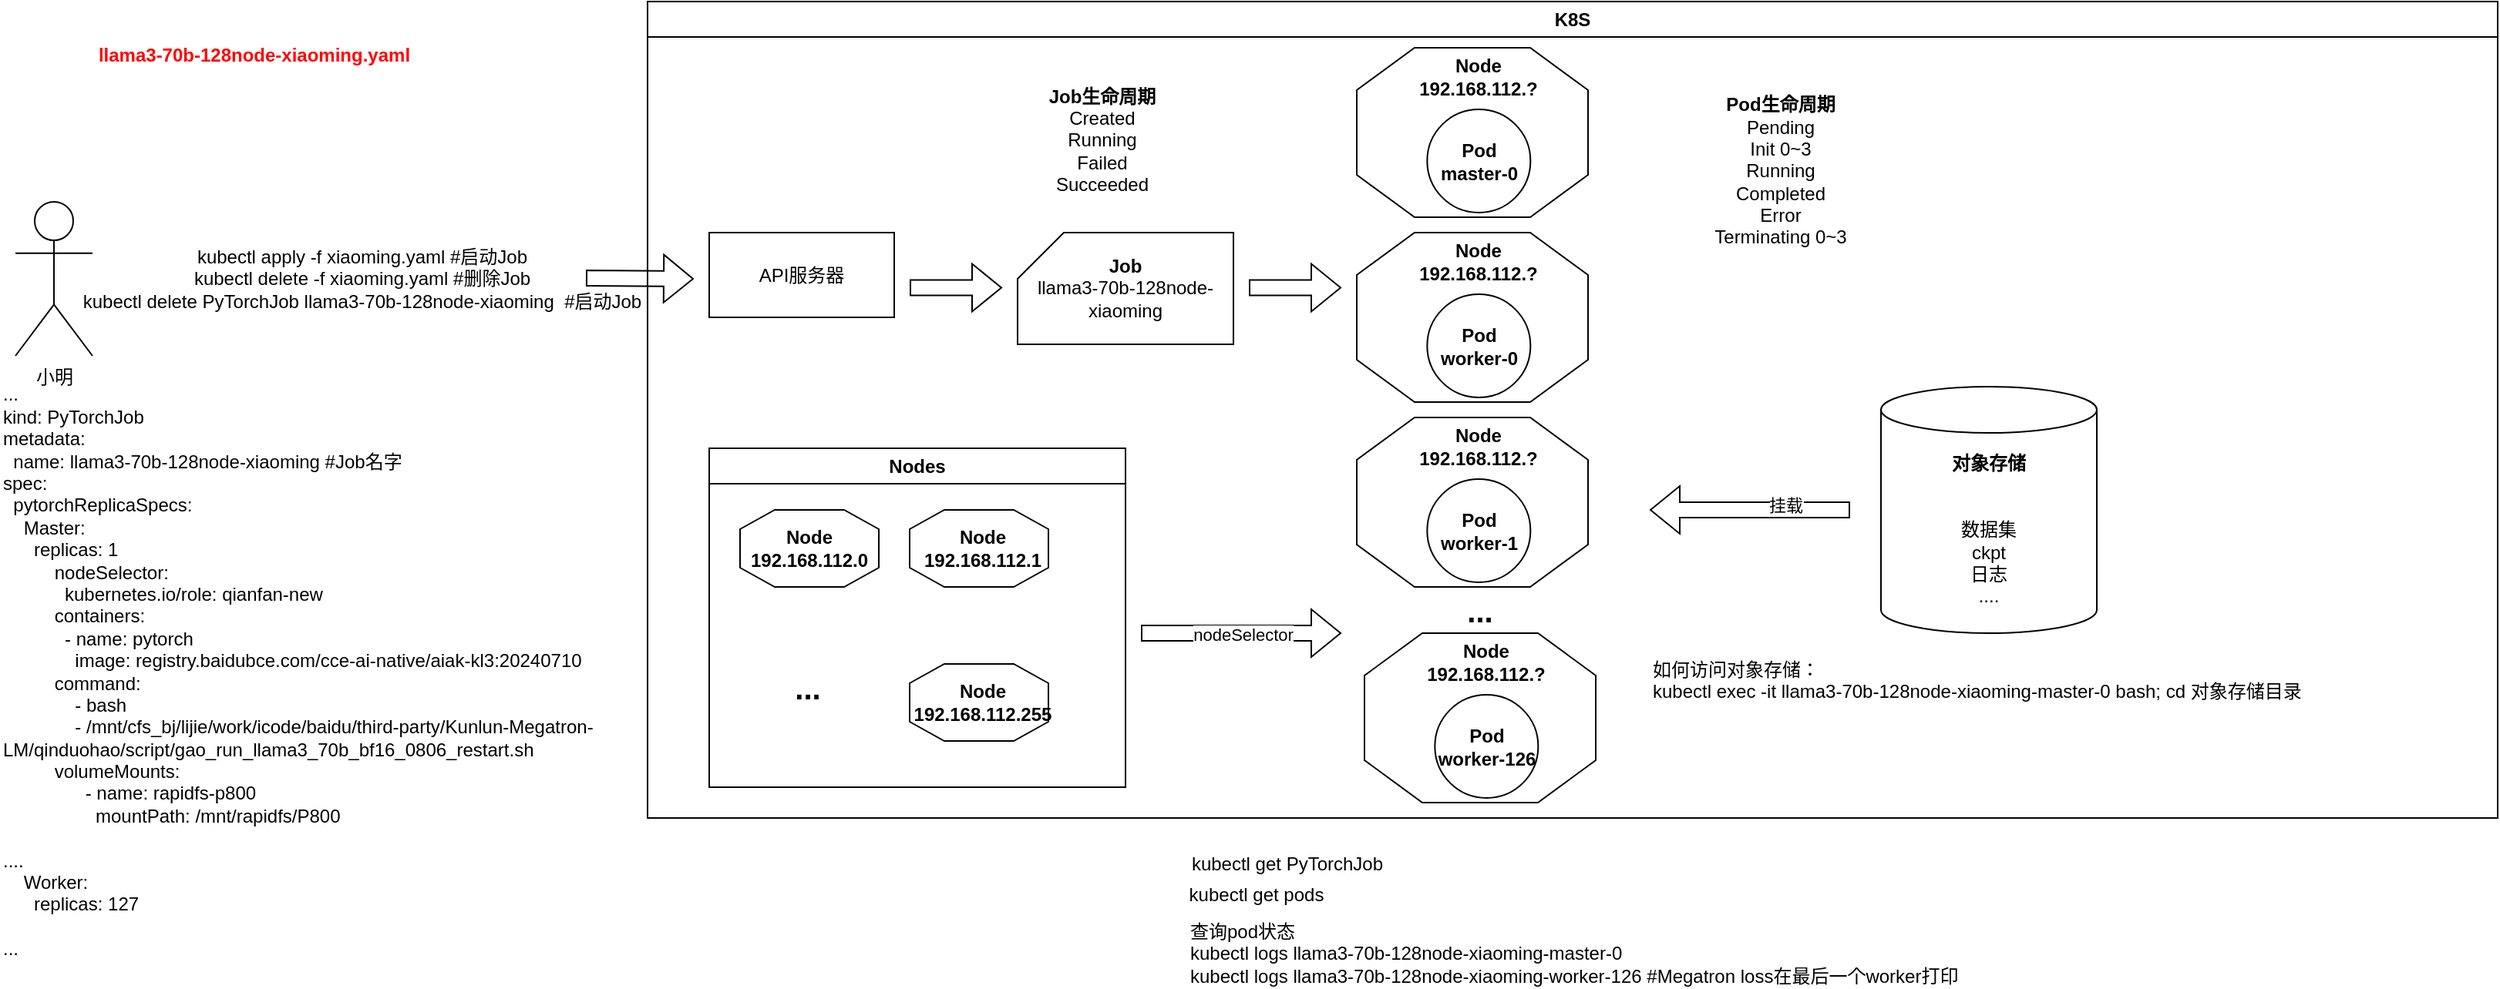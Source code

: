 <mxfile version="24.7.7">
  <diagram name="第 1 页" id="JENwh_ecXETzRXdGQSSy">
    <mxGraphModel dx="2705" dy="2135" grid="0" gridSize="10" guides="1" tooltips="1" connect="1" arrows="1" fold="1" page="1" pageScale="1" pageWidth="827" pageHeight="1169" math="0" shadow="0">
      <root>
        <mxCell id="0" />
        <mxCell id="1" parent="0" />
        <mxCell id="48Nk2eateA9YyvYsNSkh-6" value="&lt;div&gt;...&lt;/div&gt;&lt;div&gt;kind: PyTorchJob&lt;/div&gt;&lt;div&gt;metadata:&lt;br&gt;&lt;/div&gt;&lt;div&gt;&amp;nbsp;&amp;nbsp;name:&amp;nbsp;&lt;span style=&quot;text-align: center; background-color: initial;&quot;&gt;llama3-70b-128node-xiaoming #Job名字&lt;/span&gt;&lt;/div&gt;&lt;div&gt;spec:&lt;/div&gt;&lt;div&gt;&amp;nbsp; pytorchReplicaSpecs:&lt;/div&gt;&lt;div&gt;&amp;nbsp; &amp;nbsp; Master:&lt;/div&gt;&lt;div&gt;&amp;nbsp; &amp;nbsp; &amp;nbsp; replicas: 1&lt;/div&gt;&lt;div&gt;&amp;nbsp; &amp;nbsp; &amp;nbsp;&amp;nbsp;&lt;span style=&quot;background-color: initial;&quot;&gt;&amp;nbsp; &amp;nbsp; nodeSelector:&lt;/span&gt;&lt;/div&gt;&lt;div&gt;&amp;nbsp; &amp;nbsp; &amp;nbsp; &amp;nbsp; &amp;nbsp; &amp;nbsp; kubernetes.io/role: qianfan-new&lt;/div&gt;&lt;div&gt;&amp;nbsp; &amp;nbsp; &amp;nbsp; &amp;nbsp; &amp;nbsp;&amp;nbsp;&lt;span style=&quot;background-color: initial;&quot;&gt;containers:&lt;/span&gt;&lt;/div&gt;&lt;div&gt;&amp;nbsp; &amp;nbsp; &amp;nbsp; &amp;nbsp; &amp;nbsp; &amp;nbsp; - name: pytorch&lt;/div&gt;&lt;div&gt;&amp;nbsp; &amp;nbsp; &amp;nbsp; &amp;nbsp; &amp;nbsp; &amp;nbsp; &amp;nbsp; image: registry.baidubce.com/cce-ai-native/aiak-kl3:20240710&lt;/div&gt;&lt;div&gt;&lt;div&gt;&amp;nbsp; &amp;nbsp; &amp;nbsp; &amp;nbsp; &amp;nbsp; command:&lt;/div&gt;&lt;div&gt;&amp;nbsp; &amp;nbsp; &amp;nbsp; &amp;nbsp; &amp;nbsp; &amp;nbsp; &amp;nbsp; - bash&lt;/div&gt;&lt;div&gt;&amp;nbsp; &amp;nbsp; &amp;nbsp; &amp;nbsp; &amp;nbsp; &amp;nbsp; &amp;nbsp; - /mnt/cfs_bj/lijie/work/icode/baidu/third-party/Kunlun-Megatron-LM/qinduohao/script/gao_run_llama3_70b_bf16_0806_restart.sh&lt;/div&gt;&lt;/div&gt;&lt;div&gt;&lt;div&gt;&amp;nbsp; &amp;nbsp; &amp;nbsp; &amp;nbsp; &amp;nbsp; volumeMounts:&lt;/div&gt;&lt;div&gt;&amp;nbsp; &amp;nbsp; &amp;nbsp; &amp;nbsp; &amp;nbsp; &amp;nbsp; &amp;nbsp; &amp;nbsp; - name: rapidfs-p800&lt;/div&gt;&lt;div&gt;&amp;nbsp; &amp;nbsp; &amp;nbsp; &amp;nbsp; &amp;nbsp; &amp;nbsp; &amp;nbsp; &amp;nbsp; &amp;nbsp; mountPath: /mnt/rapidfs/P800&lt;/div&gt;&lt;/div&gt;&lt;div&gt;&lt;br&gt;&lt;/div&gt;&lt;div&gt;....&lt;/div&gt;&lt;div&gt;&lt;div&gt;&amp;nbsp; &amp;nbsp; Worker:&lt;/div&gt;&lt;div&gt;&amp;nbsp; &amp;nbsp; &amp;nbsp; replicas: 127&lt;/div&gt;&lt;div&gt;&amp;nbsp; &amp;nbsp; &amp;nbsp;&amp;nbsp;&lt;/div&gt;&lt;/div&gt;&lt;div&gt;...&lt;/div&gt;" style="text;html=1;align=left;verticalAlign=middle;whiteSpace=wrap;rounded=0;" vertex="1" parent="1">
          <mxGeometry x="-80" y="170" width="440" height="410" as="geometry" />
        </mxCell>
        <mxCell id="48Nk2eateA9YyvYsNSkh-7" value="llama3-70b-128node-xiaoming.yaml" style="text;html=1;align=center;verticalAlign=middle;whiteSpace=wrap;rounded=0;fontColor=#FF0303;fontStyle=1" vertex="1" parent="1">
          <mxGeometry x="-30" y="-40" width="230" height="30" as="geometry" />
        </mxCell>
        <mxCell id="48Nk2eateA9YyvYsNSkh-9" value="kubectl apply -f xiaoming.yaml #启动Job&lt;div&gt;kubectl delete -f xiaoming.yaml #删除Job&lt;/div&gt;&lt;div&gt;kubectl delete PyTorchJob&amp;nbsp;&lt;span style=&quot;background-color: initial;&quot;&gt;llama3-70b-128node-xiaoming&lt;/span&gt;&lt;span style=&quot;background-color: initial;&quot;&gt;&amp;nbsp;&amp;nbsp;#启动Job&lt;/span&gt;&lt;/div&gt;" style="text;html=1;align=center;verticalAlign=middle;whiteSpace=wrap;rounded=0;" vertex="1" parent="1">
          <mxGeometry x="-40" y="110" width="390" height="20" as="geometry" />
        </mxCell>
        <mxCell id="48Nk2eateA9YyvYsNSkh-10" value="K8S" style="swimlane;whiteSpace=wrap;html=1;" vertex="1" parent="1">
          <mxGeometry x="340" y="-60" width="1200" height="530" as="geometry" />
        </mxCell>
        <mxCell id="48Nk2eateA9YyvYsNSkh-48" value="" style="group" vertex="1" connectable="0" parent="48Nk2eateA9YyvYsNSkh-10">
          <mxGeometry x="460" y="30" width="150" height="110" as="geometry" />
        </mxCell>
        <mxCell id="48Nk2eateA9YyvYsNSkh-49" value="" style="verticalLabelPosition=bottom;verticalAlign=top;html=1;shape=mxgraph.basic.polygon;polyCoords=[[0.25,0],[0.75,0],[1,0.25],[1,0.75],[0.75,1],[0.25,1],[0,0.75],[0,0.25]];polyline=0;" vertex="1" parent="48Nk2eateA9YyvYsNSkh-48">
          <mxGeometry width="150" height="110.0" as="geometry" />
        </mxCell>
        <mxCell id="48Nk2eateA9YyvYsNSkh-50" value="Node&lt;div&gt;192.168.112.?&lt;/div&gt;&lt;div&gt;&lt;br&gt;&lt;/div&gt;&lt;div&gt;&lt;br&gt;&lt;/div&gt;&lt;div&gt;&lt;br&gt;&lt;/div&gt;&lt;div&gt;&lt;br&gt;&lt;/div&gt;&lt;div&gt;&lt;br&gt;&lt;/div&gt;" style="text;html=1;align=center;verticalAlign=middle;whiteSpace=wrap;rounded=0;fontStyle=1" vertex="1" parent="48Nk2eateA9YyvYsNSkh-48">
          <mxGeometry x="25" y="22" width="108.333" height="66" as="geometry" />
        </mxCell>
        <mxCell id="48Nk2eateA9YyvYsNSkh-15" value="&lt;b&gt;Pod&lt;/b&gt;&lt;div&gt;&lt;b&gt;master-0&lt;/b&gt;&lt;/div&gt;" style="ellipse;whiteSpace=wrap;html=1;aspect=fixed;" vertex="1" parent="48Nk2eateA9YyvYsNSkh-48">
          <mxGeometry x="45.67" y="40" width="67" height="67" as="geometry" />
        </mxCell>
        <mxCell id="48Nk2eateA9YyvYsNSkh-12" value="API服务器" style="rounded=0;whiteSpace=wrap;html=1;" vertex="1" parent="48Nk2eateA9YyvYsNSkh-10">
          <mxGeometry x="40" y="150" width="120" height="55" as="geometry" />
        </mxCell>
        <mxCell id="48Nk2eateA9YyvYsNSkh-13" value="&lt;b&gt;Job&lt;/b&gt;&lt;div&gt;llama3-70b-128node-xiaoming&lt;br&gt;&lt;/div&gt;" style="shape=card;whiteSpace=wrap;html=1;" vertex="1" parent="48Nk2eateA9YyvYsNSkh-10">
          <mxGeometry x="240" y="150" width="140" height="72.5" as="geometry" />
        </mxCell>
        <mxCell id="48Nk2eateA9YyvYsNSkh-23" value="..." style="text;html=1;align=center;verticalAlign=middle;whiteSpace=wrap;rounded=0;fontSize=20;fontStyle=1" vertex="1" parent="48Nk2eateA9YyvYsNSkh-10">
          <mxGeometry x="510" y="380" width="60" height="30" as="geometry" />
        </mxCell>
        <mxCell id="48Nk2eateA9YyvYsNSkh-27" value="" style="verticalLabelPosition=bottom;verticalAlign=top;html=1;shape=mxgraph.basic.polygon;polyCoords=[[0.25,0],[0.75,0],[1,0.25],[1,0.75],[0.75,1],[0.25,1],[0,0.75],[0,0.25]];polyline=0;" vertex="1" parent="48Nk2eateA9YyvYsNSkh-10">
          <mxGeometry x="60" y="330" width="90" height="50" as="geometry" />
        </mxCell>
        <mxCell id="48Nk2eateA9YyvYsNSkh-28" value="Node&lt;div&gt;192.168.112.0&lt;/div&gt;" style="text;html=1;align=center;verticalAlign=middle;whiteSpace=wrap;rounded=0;fontStyle=1" vertex="1" parent="48Nk2eateA9YyvYsNSkh-10">
          <mxGeometry x="75" y="340" width="60" height="30" as="geometry" />
        </mxCell>
        <mxCell id="48Nk2eateA9YyvYsNSkh-31" value="" style="verticalLabelPosition=bottom;verticalAlign=top;html=1;shape=mxgraph.basic.polygon;polyCoords=[[0.25,0],[0.75,0],[1,0.25],[1,0.75],[0.75,1],[0.25,1],[0,0.75],[0,0.25]];polyline=0;" vertex="1" parent="48Nk2eateA9YyvYsNSkh-10">
          <mxGeometry x="170" y="330" width="90" height="50" as="geometry" />
        </mxCell>
        <mxCell id="48Nk2eateA9YyvYsNSkh-32" value="Node&lt;div&gt;192.168.112.1&lt;/div&gt;" style="text;html=1;align=center;verticalAlign=middle;whiteSpace=wrap;rounded=0;fontStyle=1" vertex="1" parent="48Nk2eateA9YyvYsNSkh-10">
          <mxGeometry x="185" y="340" width="65" height="30" as="geometry" />
        </mxCell>
        <mxCell id="48Nk2eateA9YyvYsNSkh-35" value="..." style="text;html=1;align=center;verticalAlign=middle;whiteSpace=wrap;rounded=0;fontSize=20;fontStyle=1" vertex="1" parent="48Nk2eateA9YyvYsNSkh-10">
          <mxGeometry x="74" y="430" width="60" height="30" as="geometry" />
        </mxCell>
        <mxCell id="48Nk2eateA9YyvYsNSkh-37" value="" style="group" vertex="1" connectable="0" parent="48Nk2eateA9YyvYsNSkh-10">
          <mxGeometry x="170" y="430" width="90" height="50" as="geometry" />
        </mxCell>
        <mxCell id="48Nk2eateA9YyvYsNSkh-33" value="" style="verticalLabelPosition=bottom;verticalAlign=top;html=1;shape=mxgraph.basic.polygon;polyCoords=[[0.25,0],[0.75,0],[1,0.25],[1,0.75],[0.75,1],[0.25,1],[0,0.75],[0,0.25]];polyline=0;" vertex="1" parent="48Nk2eateA9YyvYsNSkh-37">
          <mxGeometry width="90" height="50" as="geometry" />
        </mxCell>
        <mxCell id="48Nk2eateA9YyvYsNSkh-34" value="Node&lt;div&gt;192.168.112.255&lt;/div&gt;" style="text;html=1;align=center;verticalAlign=middle;whiteSpace=wrap;rounded=0;fontStyle=1" vertex="1" parent="48Nk2eateA9YyvYsNSkh-37">
          <mxGeometry x="15" y="10" width="65" height="30" as="geometry" />
        </mxCell>
        <mxCell id="48Nk2eateA9YyvYsNSkh-38" value="Nodes" style="swimlane;whiteSpace=wrap;html=1;" vertex="1" parent="48Nk2eateA9YyvYsNSkh-10">
          <mxGeometry x="40" y="290" width="270" height="220" as="geometry" />
        </mxCell>
        <mxCell id="48Nk2eateA9YyvYsNSkh-39" value="" style="shape=flexArrow;endArrow=classic;html=1;rounded=0;" edge="1" parent="48Nk2eateA9YyvYsNSkh-10">
          <mxGeometry width="50" height="50" relative="1" as="geometry">
            <mxPoint x="320" y="410" as="sourcePoint" />
            <mxPoint x="450" y="410" as="targetPoint" />
          </mxGeometry>
        </mxCell>
        <mxCell id="48Nk2eateA9YyvYsNSkh-40" value="nodeSelector" style="edgeLabel;html=1;align=center;verticalAlign=middle;resizable=0;points=[];" vertex="1" connectable="0" parent="48Nk2eateA9YyvYsNSkh-39">
          <mxGeometry x="0.015" y="-1" relative="1" as="geometry">
            <mxPoint as="offset" />
          </mxGeometry>
        </mxCell>
        <mxCell id="48Nk2eateA9YyvYsNSkh-52" value="" style="group" vertex="1" connectable="0" parent="48Nk2eateA9YyvYsNSkh-10">
          <mxGeometry x="460" y="150" width="150" height="110" as="geometry" />
        </mxCell>
        <mxCell id="48Nk2eateA9YyvYsNSkh-53" value="" style="verticalLabelPosition=bottom;verticalAlign=top;html=1;shape=mxgraph.basic.polygon;polyCoords=[[0.25,0],[0.75,0],[1,0.25],[1,0.75],[0.75,1],[0.25,1],[0,0.75],[0,0.25]];polyline=0;" vertex="1" parent="48Nk2eateA9YyvYsNSkh-52">
          <mxGeometry width="150" height="110.0" as="geometry" />
        </mxCell>
        <mxCell id="48Nk2eateA9YyvYsNSkh-54" value="Node&lt;div&gt;192.168.112.?&lt;/div&gt;&lt;div&gt;&lt;br&gt;&lt;/div&gt;&lt;div&gt;&lt;br&gt;&lt;/div&gt;&lt;div&gt;&lt;br&gt;&lt;/div&gt;&lt;div&gt;&lt;br&gt;&lt;/div&gt;&lt;div&gt;&lt;br&gt;&lt;/div&gt;" style="text;html=1;align=center;verticalAlign=middle;whiteSpace=wrap;rounded=0;fontStyle=1" vertex="1" parent="48Nk2eateA9YyvYsNSkh-52">
          <mxGeometry x="25" y="22" width="108.333" height="66" as="geometry" />
        </mxCell>
        <mxCell id="48Nk2eateA9YyvYsNSkh-55" value="&lt;b&gt;Pod&lt;/b&gt;&lt;div&gt;&lt;b&gt;worker-0&lt;/b&gt;&lt;/div&gt;" style="ellipse;whiteSpace=wrap;html=1;aspect=fixed;" vertex="1" parent="48Nk2eateA9YyvYsNSkh-52">
          <mxGeometry x="45.67" y="40" width="67" height="67" as="geometry" />
        </mxCell>
        <mxCell id="48Nk2eateA9YyvYsNSkh-56" value="" style="group" vertex="1" connectable="0" parent="48Nk2eateA9YyvYsNSkh-10">
          <mxGeometry x="460" y="270" width="150" height="110" as="geometry" />
        </mxCell>
        <mxCell id="48Nk2eateA9YyvYsNSkh-57" value="" style="verticalLabelPosition=bottom;verticalAlign=top;html=1;shape=mxgraph.basic.polygon;polyCoords=[[0.25,0],[0.75,0],[1,0.25],[1,0.75],[0.75,1],[0.25,1],[0,0.75],[0,0.25]];polyline=0;" vertex="1" parent="48Nk2eateA9YyvYsNSkh-56">
          <mxGeometry width="150" height="110.0" as="geometry" />
        </mxCell>
        <mxCell id="48Nk2eateA9YyvYsNSkh-58" value="Node&lt;div&gt;192.168.112.?&lt;/div&gt;&lt;div&gt;&lt;br&gt;&lt;/div&gt;&lt;div&gt;&lt;br&gt;&lt;/div&gt;&lt;div&gt;&lt;br&gt;&lt;/div&gt;&lt;div&gt;&lt;br&gt;&lt;/div&gt;&lt;div&gt;&lt;br&gt;&lt;/div&gt;" style="text;html=1;align=center;verticalAlign=middle;whiteSpace=wrap;rounded=0;fontStyle=1" vertex="1" parent="48Nk2eateA9YyvYsNSkh-56">
          <mxGeometry x="25" y="22" width="108.333" height="66" as="geometry" />
        </mxCell>
        <mxCell id="48Nk2eateA9YyvYsNSkh-59" value="&lt;b&gt;Pod&lt;/b&gt;&lt;div&gt;&lt;b&gt;worker-1&lt;/b&gt;&lt;/div&gt;" style="ellipse;whiteSpace=wrap;html=1;aspect=fixed;" vertex="1" parent="48Nk2eateA9YyvYsNSkh-56">
          <mxGeometry x="45.67" y="40" width="67" height="67" as="geometry" />
        </mxCell>
        <mxCell id="48Nk2eateA9YyvYsNSkh-60" value="" style="group" vertex="1" connectable="0" parent="48Nk2eateA9YyvYsNSkh-10">
          <mxGeometry x="465" y="410" width="150" height="110" as="geometry" />
        </mxCell>
        <mxCell id="48Nk2eateA9YyvYsNSkh-61" value="" style="verticalLabelPosition=bottom;verticalAlign=top;html=1;shape=mxgraph.basic.polygon;polyCoords=[[0.25,0],[0.75,0],[1,0.25],[1,0.75],[0.75,1],[0.25,1],[0,0.75],[0,0.25]];polyline=0;" vertex="1" parent="48Nk2eateA9YyvYsNSkh-60">
          <mxGeometry width="150" height="110.0" as="geometry" />
        </mxCell>
        <mxCell id="48Nk2eateA9YyvYsNSkh-62" value="Node&lt;div&gt;192.168.112.?&lt;/div&gt;&lt;div&gt;&lt;br&gt;&lt;/div&gt;&lt;div&gt;&lt;br&gt;&lt;/div&gt;&lt;div&gt;&lt;br&gt;&lt;/div&gt;&lt;div&gt;&lt;br&gt;&lt;/div&gt;&lt;div&gt;&lt;br&gt;&lt;/div&gt;" style="text;html=1;align=center;verticalAlign=middle;whiteSpace=wrap;rounded=0;fontStyle=1" vertex="1" parent="48Nk2eateA9YyvYsNSkh-60">
          <mxGeometry x="25" y="22" width="108.333" height="66" as="geometry" />
        </mxCell>
        <mxCell id="48Nk2eateA9YyvYsNSkh-63" value="&lt;b&gt;Pod&lt;/b&gt;&lt;div&gt;&lt;b&gt;worker-126&lt;/b&gt;&lt;/div&gt;" style="ellipse;whiteSpace=wrap;html=1;aspect=fixed;" vertex="1" parent="48Nk2eateA9YyvYsNSkh-60">
          <mxGeometry x="45.67" y="40" width="67" height="67" as="geometry" />
        </mxCell>
        <mxCell id="48Nk2eateA9YyvYsNSkh-65" value="&lt;b&gt;对象存储&lt;/b&gt;&lt;div&gt;&lt;br&gt;&lt;/div&gt;&lt;div&gt;&lt;br&gt;&lt;div&gt;数据集&lt;/div&gt;&lt;div&gt;ckpt&lt;/div&gt;&lt;div&gt;日志&lt;/div&gt;&lt;div&gt;....&lt;/div&gt;&lt;/div&gt;" style="shape=cylinder3;whiteSpace=wrap;html=1;boundedLbl=1;backgroundOutline=1;size=15;" vertex="1" parent="48Nk2eateA9YyvYsNSkh-10">
          <mxGeometry x="800" y="250" width="140" height="160" as="geometry" />
        </mxCell>
        <mxCell id="48Nk2eateA9YyvYsNSkh-66" value="" style="shape=flexArrow;endArrow=classic;html=1;rounded=0;" edge="1" parent="48Nk2eateA9YyvYsNSkh-10">
          <mxGeometry width="50" height="50" relative="1" as="geometry">
            <mxPoint x="780" y="330" as="sourcePoint" />
            <mxPoint x="650" y="330" as="targetPoint" />
          </mxGeometry>
        </mxCell>
        <mxCell id="48Nk2eateA9YyvYsNSkh-67" value="挂载" style="edgeLabel;html=1;align=center;verticalAlign=middle;resizable=0;points=[];" vertex="1" connectable="0" parent="48Nk2eateA9YyvYsNSkh-66">
          <mxGeometry x="-0.344" y="-3" relative="1" as="geometry">
            <mxPoint as="offset" />
          </mxGeometry>
        </mxCell>
        <mxCell id="48Nk2eateA9YyvYsNSkh-68" value="&lt;b&gt;Pod生命周期&lt;/b&gt;&lt;div&gt;&lt;div&gt;Pending&lt;/div&gt;&lt;div&gt;&lt;div&gt;Init 0~3&lt;/div&gt;&lt;div&gt;&lt;span style=&quot;background-color: initial;&quot;&gt;Running&lt;/span&gt;&lt;br&gt;&lt;/div&gt;&lt;div&gt;Completed&lt;/div&gt;&lt;div&gt;Error&lt;/div&gt;&lt;div&gt;Terminating 0~3&lt;/div&gt;&lt;/div&gt;&lt;/div&gt;" style="text;html=1;align=center;verticalAlign=middle;whiteSpace=wrap;rounded=0;" vertex="1" parent="48Nk2eateA9YyvYsNSkh-10">
          <mxGeometry x="660" y="60" width="150" height="100" as="geometry" />
        </mxCell>
        <mxCell id="48Nk2eateA9YyvYsNSkh-69" value="&lt;b&gt;Job生命周期&lt;/b&gt;&lt;div&gt;&lt;div&gt;Created&lt;/div&gt;&lt;div&gt;Running&lt;/div&gt;&lt;div&gt;Failed&lt;/div&gt;&lt;div&gt;Succeeded&lt;/div&gt;&lt;/div&gt;" style="text;html=1;align=center;verticalAlign=middle;whiteSpace=wrap;rounded=0;" vertex="1" parent="48Nk2eateA9YyvYsNSkh-10">
          <mxGeometry x="250" y="40" width="90" height="100" as="geometry" />
        </mxCell>
        <mxCell id="48Nk2eateA9YyvYsNSkh-80" value="如何访问对象存储：&#xa;kubectl exec -it llama3-70b-128node-xiaoming-master-0 bash; cd 对象存储目录" style="text;whiteSpace=wrap;" vertex="1" parent="48Nk2eateA9YyvYsNSkh-10">
          <mxGeometry x="650" y="420" width="550" height="30" as="geometry" />
        </mxCell>
        <mxCell id="48Nk2eateA9YyvYsNSkh-89" value="" style="shape=flexArrow;endArrow=classic;html=1;rounded=0;" edge="1" parent="48Nk2eateA9YyvYsNSkh-10">
          <mxGeometry width="50" height="50" relative="1" as="geometry">
            <mxPoint x="170" y="185.75" as="sourcePoint" />
            <mxPoint x="230" y="185.75" as="targetPoint" />
          </mxGeometry>
        </mxCell>
        <mxCell id="48Nk2eateA9YyvYsNSkh-91" value="" style="shape=flexArrow;endArrow=classic;html=1;rounded=0;" edge="1" parent="48Nk2eateA9YyvYsNSkh-10">
          <mxGeometry width="50" height="50" relative="1" as="geometry">
            <mxPoint x="390" y="185.75" as="sourcePoint" />
            <mxPoint x="450" y="185.75" as="targetPoint" />
          </mxGeometry>
        </mxCell>
        <mxCell id="48Nk2eateA9YyvYsNSkh-70" value="小明" style="shape=umlActor;verticalLabelPosition=bottom;verticalAlign=top;html=1;outlineConnect=0;" vertex="1" parent="1">
          <mxGeometry x="-70" y="70" width="50" height="100" as="geometry" />
        </mxCell>
        <mxCell id="48Nk2eateA9YyvYsNSkh-78" value="查询pod状态&#xa;kubectl logs llama3-70b-128node-xiaoming-master-0&#xa;kubectl logs llama3-70b-128node-xiaoming-worker-126 #Megatron loss在最后一个worker打印" style="text;whiteSpace=wrap;" vertex="1" parent="1">
          <mxGeometry x="690" y="530" width="550" height="40" as="geometry" />
        </mxCell>
        <mxCell id="48Nk2eateA9YyvYsNSkh-83" value="&lt;div&gt;kubectl get PyTorchJob&lt;/div&gt;" style="text;html=1;align=center;verticalAlign=middle;whiteSpace=wrap;rounded=0;" vertex="1" parent="1">
          <mxGeometry x="600" y="490" width="310" height="20" as="geometry" />
        </mxCell>
        <mxCell id="48Nk2eateA9YyvYsNSkh-85" value="&lt;div&gt;&lt;span style=&quot;background-color: initial;&quot;&gt;kubectl get pods&lt;/span&gt;&lt;br&gt;&lt;/div&gt;" style="text;html=1;align=center;verticalAlign=middle;whiteSpace=wrap;rounded=0;" vertex="1" parent="1">
          <mxGeometry x="580" y="510" width="310" height="20" as="geometry" />
        </mxCell>
        <mxCell id="48Nk2eateA9YyvYsNSkh-87" value="" style="shape=flexArrow;endArrow=classic;html=1;rounded=0;" edge="1" parent="1">
          <mxGeometry width="50" height="50" relative="1" as="geometry">
            <mxPoint x="300" y="119.5" as="sourcePoint" />
            <mxPoint x="370" y="120" as="targetPoint" />
          </mxGeometry>
        </mxCell>
      </root>
    </mxGraphModel>
  </diagram>
</mxfile>
